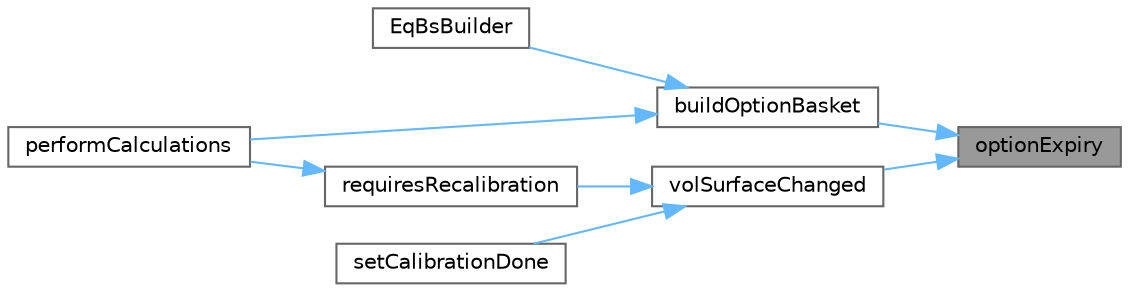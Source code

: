 digraph "optionExpiry"
{
 // INTERACTIVE_SVG=YES
 // LATEX_PDF_SIZE
  bgcolor="transparent";
  edge [fontname=Helvetica,fontsize=10,labelfontname=Helvetica,labelfontsize=10];
  node [fontname=Helvetica,fontsize=10,shape=box,height=0.2,width=0.4];
  rankdir="RL";
  Node1 [label="optionExpiry",height=0.2,width=0.4,color="gray40", fillcolor="grey60", style="filled", fontcolor="black",tooltip=" "];
  Node1 -> Node2 [dir="back",color="steelblue1",style="solid"];
  Node2 [label="buildOptionBasket",height=0.2,width=0.4,color="grey40", fillcolor="white", style="filled",URL="$classore_1_1data_1_1_eq_bs_builder.html#ac5aabc5af5182ade6d296b17c67e8456",tooltip=" "];
  Node2 -> Node3 [dir="back",color="steelblue1",style="solid"];
  Node3 [label="EqBsBuilder",height=0.2,width=0.4,color="grey40", fillcolor="white", style="filled",URL="$classore_1_1data_1_1_eq_bs_builder.html#aa15b600ff7b7d91033a62d27773adc7e",tooltip="Constructor."];
  Node2 -> Node4 [dir="back",color="steelblue1",style="solid"];
  Node4 [label="performCalculations",height=0.2,width=0.4,color="grey40", fillcolor="white", style="filled",URL="$classore_1_1data_1_1_eq_bs_builder.html#a1127cccc9668a02247dc139d27121708",tooltip=" "];
  Node1 -> Node5 [dir="back",color="steelblue1",style="solid"];
  Node5 [label="volSurfaceChanged",height=0.2,width=0.4,color="grey40", fillcolor="white", style="filled",URL="$classore_1_1data_1_1_eq_bs_builder.html#a11d6981c9430b09a2c7d82f2c0d7290d",tooltip=" "];
  Node5 -> Node6 [dir="back",color="steelblue1",style="solid"];
  Node6 [label="requiresRecalibration",height=0.2,width=0.4,color="grey40", fillcolor="white", style="filled",URL="$classore_1_1data_1_1_eq_bs_builder.html#a83cbd1c07f17f2f51faea02f40eeaac9",tooltip=" "];
  Node6 -> Node4 [dir="back",color="steelblue1",style="solid"];
  Node5 -> Node7 [dir="back",color="steelblue1",style="solid"];
  Node7 [label="setCalibrationDone",height=0.2,width=0.4,color="grey40", fillcolor="white", style="filled",URL="$classore_1_1data_1_1_eq_bs_builder.html#a5b1dbae4374aa0dd5c416e2fdb3b3c85",tooltip=" "];
}
